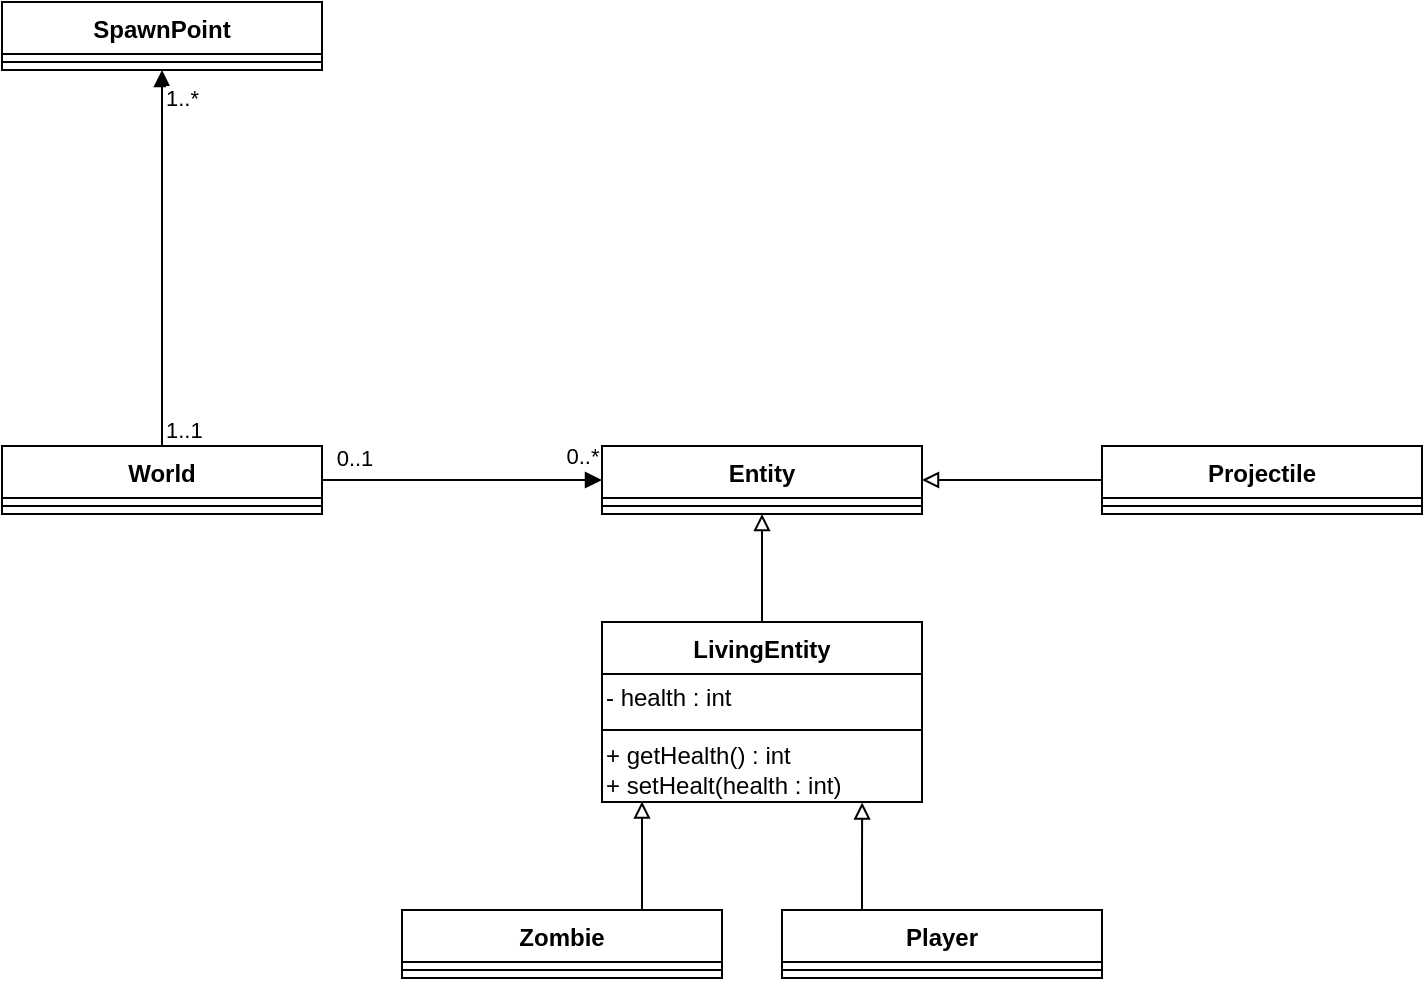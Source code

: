 <mxfile version="13.9.9" type="device"><diagram id="UuIeK7Xa5dUe_0oz8IOj" name="Page-1"><mxGraphModel dx="1086" dy="806" grid="1" gridSize="10" guides="1" tooltips="1" connect="1" arrows="1" fold="1" page="1" pageScale="1" pageWidth="827" pageHeight="1169" math="0" shadow="0"><root><mxCell id="0"/><mxCell id="1" parent="0"/><mxCell id="_wn0Poerg3vgOZifHWaF-34" style="edgeStyle=orthogonalEdgeStyle;rounded=0;orthogonalLoop=1;jettySize=auto;html=1;exitX=0.75;exitY=0;exitDx=0;exitDy=0;startArrow=none;startFill=0;endArrow=block;endFill=0;entryX=0.125;entryY=0.993;entryDx=0;entryDy=0;entryPerimeter=0;" edge="1" parent="1" source="_wn0Poerg3vgOZifHWaF-1" target="_wn0Poerg3vgOZifHWaF-38"><mxGeometry relative="1" as="geometry"><mxPoint x="430" y="680" as="targetPoint"/></mxGeometry></mxCell><mxCell id="_wn0Poerg3vgOZifHWaF-1" value="Zombie" style="swimlane;fontStyle=1;align=center;verticalAlign=top;childLayout=stackLayout;horizontal=1;startSize=26;horizontalStack=0;resizeParent=1;resizeParentMax=0;resizeLast=0;collapsible=1;marginBottom=0;" vertex="1" parent="1"><mxGeometry x="310" y="784" width="160" height="34" as="geometry"/></mxCell><mxCell id="_wn0Poerg3vgOZifHWaF-3" value="" style="line;strokeWidth=1;fillColor=none;align=left;verticalAlign=middle;spacingTop=-1;spacingLeft=3;spacingRight=3;rotatable=0;labelPosition=right;points=[];portConstraint=eastwest;" vertex="1" parent="_wn0Poerg3vgOZifHWaF-1"><mxGeometry y="26" width="160" height="8" as="geometry"/></mxCell><mxCell id="_wn0Poerg3vgOZifHWaF-35" style="edgeStyle=orthogonalEdgeStyle;rounded=0;orthogonalLoop=1;jettySize=auto;html=1;exitX=0.25;exitY=0;exitDx=0;exitDy=0;entryX=0.813;entryY=1.009;entryDx=0;entryDy=0;entryPerimeter=0;startArrow=none;startFill=0;endArrow=block;endFill=0;" edge="1" parent="1" source="_wn0Poerg3vgOZifHWaF-5" target="_wn0Poerg3vgOZifHWaF-38"><mxGeometry relative="1" as="geometry"/></mxCell><mxCell id="_wn0Poerg3vgOZifHWaF-5" value="Player" style="swimlane;fontStyle=1;align=center;verticalAlign=top;childLayout=stackLayout;horizontal=1;startSize=26;horizontalStack=0;resizeParent=1;resizeParentMax=0;resizeLast=0;collapsible=1;marginBottom=0;" vertex="1" parent="1"><mxGeometry x="500" y="784" width="160" height="34" as="geometry"/></mxCell><mxCell id="_wn0Poerg3vgOZifHWaF-7" value="" style="line;strokeWidth=1;fillColor=none;align=left;verticalAlign=middle;spacingTop=-1;spacingLeft=3;spacingRight=3;rotatable=0;labelPosition=right;points=[];portConstraint=eastwest;" vertex="1" parent="_wn0Poerg3vgOZifHWaF-5"><mxGeometry y="26" width="160" height="8" as="geometry"/></mxCell><mxCell id="_wn0Poerg3vgOZifHWaF-9" value="Entity" style="swimlane;fontStyle=1;align=center;verticalAlign=top;childLayout=stackLayout;horizontal=1;startSize=26;horizontalStack=0;resizeParent=1;resizeParentMax=0;resizeLast=0;collapsible=1;marginBottom=0;" vertex="1" parent="1"><mxGeometry x="410" y="552" width="160" height="34" as="geometry"/></mxCell><mxCell id="_wn0Poerg3vgOZifHWaF-11" value="" style="line;strokeWidth=1;fillColor=none;align=left;verticalAlign=middle;spacingTop=-1;spacingLeft=3;spacingRight=3;rotatable=0;labelPosition=right;points=[];portConstraint=eastwest;" vertex="1" parent="_wn0Poerg3vgOZifHWaF-9"><mxGeometry y="26" width="160" height="8" as="geometry"/></mxCell><mxCell id="_wn0Poerg3vgOZifHWaF-18" style="edgeStyle=orthogonalEdgeStyle;rounded=0;orthogonalLoop=1;jettySize=auto;html=1;exitX=0;exitY=0.5;exitDx=0;exitDy=0;entryX=1;entryY=0.5;entryDx=0;entryDy=0;startArrow=none;startFill=0;endArrow=block;endFill=0;" edge="1" parent="1" source="_wn0Poerg3vgOZifHWaF-16" target="_wn0Poerg3vgOZifHWaF-9"><mxGeometry relative="1" as="geometry"><mxPoint x="570" y="586.004" as="targetPoint"/></mxGeometry></mxCell><mxCell id="_wn0Poerg3vgOZifHWaF-16" value="Projectile" style="swimlane;fontStyle=1;align=center;verticalAlign=top;childLayout=stackLayout;horizontal=1;startSize=26;horizontalStack=0;resizeParent=1;resizeParentMax=0;resizeLast=0;collapsible=1;marginBottom=0;" vertex="1" parent="1"><mxGeometry x="660" y="552" width="160" height="34" as="geometry"/></mxCell><mxCell id="_wn0Poerg3vgOZifHWaF-17" value="" style="line;strokeWidth=1;fillColor=none;align=left;verticalAlign=middle;spacingTop=-1;spacingLeft=3;spacingRight=3;rotatable=0;labelPosition=right;points=[];portConstraint=eastwest;" vertex="1" parent="_wn0Poerg3vgOZifHWaF-16"><mxGeometry y="26" width="160" height="8" as="geometry"/></mxCell><mxCell id="_wn0Poerg3vgOZifHWaF-21" style="edgeStyle=orthogonalEdgeStyle;rounded=0;orthogonalLoop=1;jettySize=auto;html=1;exitX=1;exitY=0.5;exitDx=0;exitDy=0;entryX=0;entryY=0.5;entryDx=0;entryDy=0;startArrow=none;startFill=0;endArrow=block;endFill=1;" edge="1" parent="1" source="_wn0Poerg3vgOZifHWaF-19"><mxGeometry relative="1" as="geometry"><mxPoint x="410" y="569" as="targetPoint"/></mxGeometry></mxCell><mxCell id="_wn0Poerg3vgOZifHWaF-23" value="0..*" style="edgeLabel;html=1;align=center;verticalAlign=middle;resizable=0;points=[];" vertex="1" connectable="0" parent="_wn0Poerg3vgOZifHWaF-21"><mxGeometry x="0.329" y="2" relative="1" as="geometry"><mxPoint x="37" y="-11" as="offset"/></mxGeometry></mxCell><mxCell id="_wn0Poerg3vgOZifHWaF-28" style="edgeStyle=orthogonalEdgeStyle;rounded=0;orthogonalLoop=1;jettySize=auto;html=1;exitX=0.5;exitY=0;exitDx=0;exitDy=0;entryX=0.5;entryY=1;entryDx=0;entryDy=0;startArrow=none;startFill=0;endArrow=block;endFill=1;" edge="1" parent="1" source="_wn0Poerg3vgOZifHWaF-19" target="_wn0Poerg3vgOZifHWaF-25"><mxGeometry relative="1" as="geometry"/></mxCell><mxCell id="_wn0Poerg3vgOZifHWaF-19" value="World" style="swimlane;fontStyle=1;align=center;verticalAlign=top;childLayout=stackLayout;horizontal=1;startSize=26;horizontalStack=0;resizeParent=1;resizeParentMax=0;resizeLast=0;collapsible=1;marginBottom=0;" vertex="1" parent="1"><mxGeometry x="110" y="552" width="160" height="34" as="geometry"/></mxCell><mxCell id="_wn0Poerg3vgOZifHWaF-20" value="" style="line;strokeWidth=1;fillColor=none;align=left;verticalAlign=middle;spacingTop=-1;spacingLeft=3;spacingRight=3;rotatable=0;labelPosition=right;points=[];portConstraint=eastwest;" vertex="1" parent="_wn0Poerg3vgOZifHWaF-19"><mxGeometry y="26" width="160" height="8" as="geometry"/></mxCell><mxCell id="_wn0Poerg3vgOZifHWaF-24" value="0..1" style="edgeLabel;html=1;align=center;verticalAlign=middle;resizable=0;points=[];" vertex="1" connectable="0" parent="1"><mxGeometry x="360" y="576" as="geometry"><mxPoint x="-74" y="-18" as="offset"/></mxGeometry></mxCell><mxCell id="_wn0Poerg3vgOZifHWaF-25" value="SpawnPoint" style="swimlane;fontStyle=1;align=center;verticalAlign=top;childLayout=stackLayout;horizontal=1;startSize=26;horizontalStack=0;resizeParent=1;resizeParentMax=0;resizeLast=0;collapsible=1;marginBottom=0;" vertex="1" parent="1"><mxGeometry x="110" y="330" width="160" height="34" as="geometry"/></mxCell><mxCell id="_wn0Poerg3vgOZifHWaF-26" value="" style="line;strokeWidth=1;fillColor=none;align=left;verticalAlign=middle;spacingTop=-1;spacingLeft=3;spacingRight=3;rotatable=0;labelPosition=right;points=[];portConstraint=eastwest;" vertex="1" parent="_wn0Poerg3vgOZifHWaF-25"><mxGeometry y="26" width="160" height="8" as="geometry"/></mxCell><mxCell id="_wn0Poerg3vgOZifHWaF-29" value="&lt;span style=&quot;color: rgb(0 , 0 , 0) ; font-family: &amp;#34;helvetica&amp;#34; ; font-size: 11px ; font-style: normal ; font-weight: 400 ; letter-spacing: normal ; text-align: center ; text-indent: 0px ; text-transform: none ; word-spacing: 0px ; background-color: rgb(255 , 255 , 255) ; display: inline ; float: none&quot;&gt;1..1&lt;/span&gt;" style="text;whiteSpace=wrap;html=1;" vertex="1" parent="1"><mxGeometry x="190" y="530" width="40" height="30" as="geometry"/></mxCell><mxCell id="_wn0Poerg3vgOZifHWaF-30" value="&lt;span style=&quot;color: rgb(0 , 0 , 0) ; font-family: &amp;#34;helvetica&amp;#34; ; font-size: 11px ; font-style: normal ; font-weight: 400 ; letter-spacing: normal ; text-align: center ; text-indent: 0px ; text-transform: none ; word-spacing: 0px ; background-color: rgb(255 , 255 , 255) ; display: inline ; float: none&quot;&gt;1..*&lt;/span&gt;" style="text;whiteSpace=wrap;html=1;" vertex="1" parent="1"><mxGeometry x="190" y="364" width="40" height="30" as="geometry"/></mxCell><mxCell id="_wn0Poerg3vgOZifHWaF-33" style="edgeStyle=orthogonalEdgeStyle;rounded=0;orthogonalLoop=1;jettySize=auto;html=1;exitX=0.5;exitY=0;exitDx=0;exitDy=0;entryX=0.5;entryY=1;entryDx=0;entryDy=0;startArrow=none;startFill=0;endArrow=block;endFill=0;" edge="1" parent="1" source="_wn0Poerg3vgOZifHWaF-31" target="_wn0Poerg3vgOZifHWaF-9"><mxGeometry relative="1" as="geometry"/></mxCell><mxCell id="_wn0Poerg3vgOZifHWaF-31" value="LivingEntity" style="swimlane;fontStyle=1;align=center;verticalAlign=top;childLayout=stackLayout;horizontal=1;startSize=26;horizontalStack=0;resizeParent=1;resizeParentMax=0;resizeLast=0;collapsible=1;marginBottom=0;" vertex="1" parent="1"><mxGeometry x="410" y="640" width="160" height="90" as="geometry"/></mxCell><mxCell id="_wn0Poerg3vgOZifHWaF-37" value="- health : int" style="text;html=1;strokeColor=none;fillColor=none;align=left;verticalAlign=middle;whiteSpace=wrap;rounded=0;" vertex="1" parent="_wn0Poerg3vgOZifHWaF-31"><mxGeometry y="26" width="160" height="24" as="geometry"/></mxCell><mxCell id="_wn0Poerg3vgOZifHWaF-32" value="" style="line;strokeWidth=1;fillColor=none;align=left;verticalAlign=middle;spacingTop=-1;spacingLeft=3;spacingRight=3;rotatable=0;labelPosition=right;points=[];portConstraint=eastwest;" vertex="1" parent="_wn0Poerg3vgOZifHWaF-31"><mxGeometry y="50" width="160" height="8" as="geometry"/></mxCell><mxCell id="_wn0Poerg3vgOZifHWaF-38" value="+ getHealth() : int&lt;br&gt;+ setHealt(health : int)" style="text;html=1;strokeColor=none;fillColor=none;align=left;verticalAlign=middle;whiteSpace=wrap;rounded=0;" vertex="1" parent="_wn0Poerg3vgOZifHWaF-31"><mxGeometry y="58" width="160" height="32" as="geometry"/></mxCell></root></mxGraphModel></diagram></mxfile>
